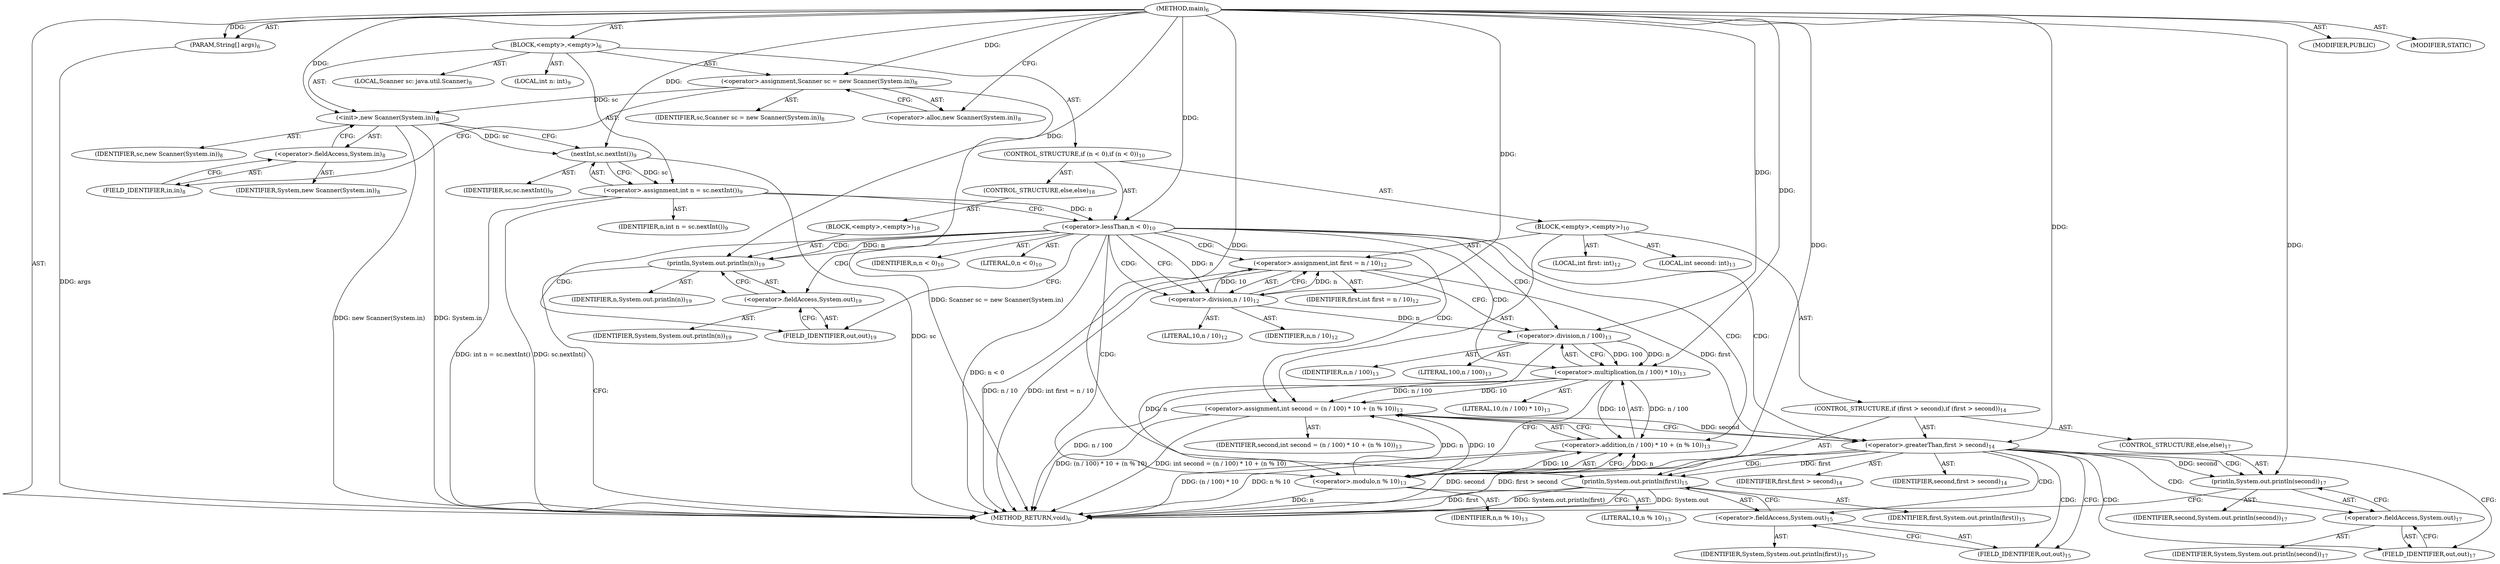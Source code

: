 digraph "main" {  
"19" [label = <(METHOD,main)<SUB>6</SUB>> ]
"20" [label = <(PARAM,String[] args)<SUB>6</SUB>> ]
"21" [label = <(BLOCK,&lt;empty&gt;,&lt;empty&gt;)<SUB>6</SUB>> ]
"4" [label = <(LOCAL,Scanner sc: java.util.Scanner)<SUB>8</SUB>> ]
"22" [label = <(&lt;operator&gt;.assignment,Scanner sc = new Scanner(System.in))<SUB>8</SUB>> ]
"23" [label = <(IDENTIFIER,sc,Scanner sc = new Scanner(System.in))<SUB>8</SUB>> ]
"24" [label = <(&lt;operator&gt;.alloc,new Scanner(System.in))<SUB>8</SUB>> ]
"25" [label = <(&lt;init&gt;,new Scanner(System.in))<SUB>8</SUB>> ]
"3" [label = <(IDENTIFIER,sc,new Scanner(System.in))<SUB>8</SUB>> ]
"26" [label = <(&lt;operator&gt;.fieldAccess,System.in)<SUB>8</SUB>> ]
"27" [label = <(IDENTIFIER,System,new Scanner(System.in))<SUB>8</SUB>> ]
"28" [label = <(FIELD_IDENTIFIER,in,in)<SUB>8</SUB>> ]
"29" [label = <(LOCAL,int n: int)<SUB>9</SUB>> ]
"30" [label = <(&lt;operator&gt;.assignment,int n = sc.nextInt())<SUB>9</SUB>> ]
"31" [label = <(IDENTIFIER,n,int n = sc.nextInt())<SUB>9</SUB>> ]
"32" [label = <(nextInt,sc.nextInt())<SUB>9</SUB>> ]
"33" [label = <(IDENTIFIER,sc,sc.nextInt())<SUB>9</SUB>> ]
"34" [label = <(CONTROL_STRUCTURE,if (n &lt; 0),if (n &lt; 0))<SUB>10</SUB>> ]
"35" [label = <(&lt;operator&gt;.lessThan,n &lt; 0)<SUB>10</SUB>> ]
"36" [label = <(IDENTIFIER,n,n &lt; 0)<SUB>10</SUB>> ]
"37" [label = <(LITERAL,0,n &lt; 0)<SUB>10</SUB>> ]
"38" [label = <(BLOCK,&lt;empty&gt;,&lt;empty&gt;)<SUB>10</SUB>> ]
"39" [label = <(LOCAL,int first: int)<SUB>12</SUB>> ]
"40" [label = <(&lt;operator&gt;.assignment,int first = n / 10)<SUB>12</SUB>> ]
"41" [label = <(IDENTIFIER,first,int first = n / 10)<SUB>12</SUB>> ]
"42" [label = <(&lt;operator&gt;.division,n / 10)<SUB>12</SUB>> ]
"43" [label = <(IDENTIFIER,n,n / 10)<SUB>12</SUB>> ]
"44" [label = <(LITERAL,10,n / 10)<SUB>12</SUB>> ]
"45" [label = <(LOCAL,int second: int)<SUB>13</SUB>> ]
"46" [label = <(&lt;operator&gt;.assignment,int second = (n / 100) * 10 + (n % 10))<SUB>13</SUB>> ]
"47" [label = <(IDENTIFIER,second,int second = (n / 100) * 10 + (n % 10))<SUB>13</SUB>> ]
"48" [label = <(&lt;operator&gt;.addition,(n / 100) * 10 + (n % 10))<SUB>13</SUB>> ]
"49" [label = <(&lt;operator&gt;.multiplication,(n / 100) * 10)<SUB>13</SUB>> ]
"50" [label = <(&lt;operator&gt;.division,n / 100)<SUB>13</SUB>> ]
"51" [label = <(IDENTIFIER,n,n / 100)<SUB>13</SUB>> ]
"52" [label = <(LITERAL,100,n / 100)<SUB>13</SUB>> ]
"53" [label = <(LITERAL,10,(n / 100) * 10)<SUB>13</SUB>> ]
"54" [label = <(&lt;operator&gt;.modulo,n % 10)<SUB>13</SUB>> ]
"55" [label = <(IDENTIFIER,n,n % 10)<SUB>13</SUB>> ]
"56" [label = <(LITERAL,10,n % 10)<SUB>13</SUB>> ]
"57" [label = <(CONTROL_STRUCTURE,if (first &gt; second),if (first &gt; second))<SUB>14</SUB>> ]
"58" [label = <(&lt;operator&gt;.greaterThan,first &gt; second)<SUB>14</SUB>> ]
"59" [label = <(IDENTIFIER,first,first &gt; second)<SUB>14</SUB>> ]
"60" [label = <(IDENTIFIER,second,first &gt; second)<SUB>14</SUB>> ]
"61" [label = <(println,System.out.println(first))<SUB>15</SUB>> ]
"62" [label = <(&lt;operator&gt;.fieldAccess,System.out)<SUB>15</SUB>> ]
"63" [label = <(IDENTIFIER,System,System.out.println(first))<SUB>15</SUB>> ]
"64" [label = <(FIELD_IDENTIFIER,out,out)<SUB>15</SUB>> ]
"65" [label = <(IDENTIFIER,first,System.out.println(first))<SUB>15</SUB>> ]
"66" [label = <(CONTROL_STRUCTURE,else,else)<SUB>17</SUB>> ]
"67" [label = <(println,System.out.println(second))<SUB>17</SUB>> ]
"68" [label = <(&lt;operator&gt;.fieldAccess,System.out)<SUB>17</SUB>> ]
"69" [label = <(IDENTIFIER,System,System.out.println(second))<SUB>17</SUB>> ]
"70" [label = <(FIELD_IDENTIFIER,out,out)<SUB>17</SUB>> ]
"71" [label = <(IDENTIFIER,second,System.out.println(second))<SUB>17</SUB>> ]
"72" [label = <(CONTROL_STRUCTURE,else,else)<SUB>18</SUB>> ]
"73" [label = <(BLOCK,&lt;empty&gt;,&lt;empty&gt;)<SUB>18</SUB>> ]
"74" [label = <(println,System.out.println(n))<SUB>19</SUB>> ]
"75" [label = <(&lt;operator&gt;.fieldAccess,System.out)<SUB>19</SUB>> ]
"76" [label = <(IDENTIFIER,System,System.out.println(n))<SUB>19</SUB>> ]
"77" [label = <(FIELD_IDENTIFIER,out,out)<SUB>19</SUB>> ]
"78" [label = <(IDENTIFIER,n,System.out.println(n))<SUB>19</SUB>> ]
"79" [label = <(MODIFIER,PUBLIC)> ]
"80" [label = <(MODIFIER,STATIC)> ]
"81" [label = <(METHOD_RETURN,void)<SUB>6</SUB>> ]
  "19" -> "20"  [ label = "AST: "] 
  "19" -> "21"  [ label = "AST: "] 
  "19" -> "79"  [ label = "AST: "] 
  "19" -> "80"  [ label = "AST: "] 
  "19" -> "81"  [ label = "AST: "] 
  "21" -> "4"  [ label = "AST: "] 
  "21" -> "22"  [ label = "AST: "] 
  "21" -> "25"  [ label = "AST: "] 
  "21" -> "29"  [ label = "AST: "] 
  "21" -> "30"  [ label = "AST: "] 
  "21" -> "34"  [ label = "AST: "] 
  "22" -> "23"  [ label = "AST: "] 
  "22" -> "24"  [ label = "AST: "] 
  "25" -> "3"  [ label = "AST: "] 
  "25" -> "26"  [ label = "AST: "] 
  "26" -> "27"  [ label = "AST: "] 
  "26" -> "28"  [ label = "AST: "] 
  "30" -> "31"  [ label = "AST: "] 
  "30" -> "32"  [ label = "AST: "] 
  "32" -> "33"  [ label = "AST: "] 
  "34" -> "35"  [ label = "AST: "] 
  "34" -> "38"  [ label = "AST: "] 
  "34" -> "72"  [ label = "AST: "] 
  "35" -> "36"  [ label = "AST: "] 
  "35" -> "37"  [ label = "AST: "] 
  "38" -> "39"  [ label = "AST: "] 
  "38" -> "40"  [ label = "AST: "] 
  "38" -> "45"  [ label = "AST: "] 
  "38" -> "46"  [ label = "AST: "] 
  "38" -> "57"  [ label = "AST: "] 
  "40" -> "41"  [ label = "AST: "] 
  "40" -> "42"  [ label = "AST: "] 
  "42" -> "43"  [ label = "AST: "] 
  "42" -> "44"  [ label = "AST: "] 
  "46" -> "47"  [ label = "AST: "] 
  "46" -> "48"  [ label = "AST: "] 
  "48" -> "49"  [ label = "AST: "] 
  "48" -> "54"  [ label = "AST: "] 
  "49" -> "50"  [ label = "AST: "] 
  "49" -> "53"  [ label = "AST: "] 
  "50" -> "51"  [ label = "AST: "] 
  "50" -> "52"  [ label = "AST: "] 
  "54" -> "55"  [ label = "AST: "] 
  "54" -> "56"  [ label = "AST: "] 
  "57" -> "58"  [ label = "AST: "] 
  "57" -> "61"  [ label = "AST: "] 
  "57" -> "66"  [ label = "AST: "] 
  "58" -> "59"  [ label = "AST: "] 
  "58" -> "60"  [ label = "AST: "] 
  "61" -> "62"  [ label = "AST: "] 
  "61" -> "65"  [ label = "AST: "] 
  "62" -> "63"  [ label = "AST: "] 
  "62" -> "64"  [ label = "AST: "] 
  "66" -> "67"  [ label = "AST: "] 
  "67" -> "68"  [ label = "AST: "] 
  "67" -> "71"  [ label = "AST: "] 
  "68" -> "69"  [ label = "AST: "] 
  "68" -> "70"  [ label = "AST: "] 
  "72" -> "73"  [ label = "AST: "] 
  "73" -> "74"  [ label = "AST: "] 
  "74" -> "75"  [ label = "AST: "] 
  "74" -> "78"  [ label = "AST: "] 
  "75" -> "76"  [ label = "AST: "] 
  "75" -> "77"  [ label = "AST: "] 
  "22" -> "28"  [ label = "CFG: "] 
  "25" -> "32"  [ label = "CFG: "] 
  "30" -> "35"  [ label = "CFG: "] 
  "24" -> "22"  [ label = "CFG: "] 
  "26" -> "25"  [ label = "CFG: "] 
  "32" -> "30"  [ label = "CFG: "] 
  "35" -> "42"  [ label = "CFG: "] 
  "35" -> "77"  [ label = "CFG: "] 
  "28" -> "26"  [ label = "CFG: "] 
  "40" -> "50"  [ label = "CFG: "] 
  "46" -> "58"  [ label = "CFG: "] 
  "42" -> "40"  [ label = "CFG: "] 
  "48" -> "46"  [ label = "CFG: "] 
  "58" -> "64"  [ label = "CFG: "] 
  "58" -> "70"  [ label = "CFG: "] 
  "61" -> "81"  [ label = "CFG: "] 
  "74" -> "81"  [ label = "CFG: "] 
  "49" -> "54"  [ label = "CFG: "] 
  "54" -> "48"  [ label = "CFG: "] 
  "62" -> "61"  [ label = "CFG: "] 
  "67" -> "81"  [ label = "CFG: "] 
  "75" -> "74"  [ label = "CFG: "] 
  "50" -> "49"  [ label = "CFG: "] 
  "64" -> "62"  [ label = "CFG: "] 
  "68" -> "67"  [ label = "CFG: "] 
  "77" -> "75"  [ label = "CFG: "] 
  "70" -> "68"  [ label = "CFG: "] 
  "19" -> "24"  [ label = "CFG: "] 
  "20" -> "81"  [ label = "DDG: args"] 
  "22" -> "81"  [ label = "DDG: Scanner sc = new Scanner(System.in)"] 
  "25" -> "81"  [ label = "DDG: System.in"] 
  "25" -> "81"  [ label = "DDG: new Scanner(System.in)"] 
  "32" -> "81"  [ label = "DDG: sc"] 
  "30" -> "81"  [ label = "DDG: sc.nextInt()"] 
  "30" -> "81"  [ label = "DDG: int n = sc.nextInt()"] 
  "35" -> "81"  [ label = "DDG: n &lt; 0"] 
  "40" -> "81"  [ label = "DDG: n / 10"] 
  "40" -> "81"  [ label = "DDG: int first = n / 10"] 
  "49" -> "81"  [ label = "DDG: n / 100"] 
  "48" -> "81"  [ label = "DDG: (n / 100) * 10"] 
  "54" -> "81"  [ label = "DDG: n"] 
  "48" -> "81"  [ label = "DDG: n % 10"] 
  "46" -> "81"  [ label = "DDG: (n / 100) * 10 + (n % 10)"] 
  "46" -> "81"  [ label = "DDG: int second = (n / 100) * 10 + (n % 10)"] 
  "58" -> "81"  [ label = "DDG: second"] 
  "58" -> "81"  [ label = "DDG: first &gt; second"] 
  "61" -> "81"  [ label = "DDG: System.out"] 
  "61" -> "81"  [ label = "DDG: first"] 
  "61" -> "81"  [ label = "DDG: System.out.println(first)"] 
  "19" -> "20"  [ label = "DDG: "] 
  "19" -> "22"  [ label = "DDG: "] 
  "32" -> "30"  [ label = "DDG: sc"] 
  "22" -> "25"  [ label = "DDG: sc"] 
  "19" -> "25"  [ label = "DDG: "] 
  "25" -> "32"  [ label = "DDG: sc"] 
  "19" -> "32"  [ label = "DDG: "] 
  "30" -> "35"  [ label = "DDG: n"] 
  "19" -> "35"  [ label = "DDG: "] 
  "42" -> "40"  [ label = "DDG: n"] 
  "42" -> "40"  [ label = "DDG: 10"] 
  "49" -> "46"  [ label = "DDG: n / 100"] 
  "49" -> "46"  [ label = "DDG: 10"] 
  "54" -> "46"  [ label = "DDG: n"] 
  "54" -> "46"  [ label = "DDG: 10"] 
  "35" -> "42"  [ label = "DDG: n"] 
  "19" -> "42"  [ label = "DDG: "] 
  "49" -> "48"  [ label = "DDG: n / 100"] 
  "49" -> "48"  [ label = "DDG: 10"] 
  "54" -> "48"  [ label = "DDG: n"] 
  "54" -> "48"  [ label = "DDG: 10"] 
  "40" -> "58"  [ label = "DDG: first"] 
  "19" -> "58"  [ label = "DDG: "] 
  "46" -> "58"  [ label = "DDG: second"] 
  "58" -> "61"  [ label = "DDG: first"] 
  "19" -> "61"  [ label = "DDG: "] 
  "35" -> "74"  [ label = "DDG: n"] 
  "19" -> "74"  [ label = "DDG: "] 
  "50" -> "49"  [ label = "DDG: n"] 
  "50" -> "49"  [ label = "DDG: 100"] 
  "19" -> "49"  [ label = "DDG: "] 
  "50" -> "54"  [ label = "DDG: n"] 
  "19" -> "54"  [ label = "DDG: "] 
  "58" -> "67"  [ label = "DDG: second"] 
  "19" -> "67"  [ label = "DDG: "] 
  "42" -> "50"  [ label = "DDG: n"] 
  "19" -> "50"  [ label = "DDG: "] 
  "35" -> "48"  [ label = "CDG: "] 
  "35" -> "58"  [ label = "CDG: "] 
  "35" -> "49"  [ label = "CDG: "] 
  "35" -> "77"  [ label = "CDG: "] 
  "35" -> "42"  [ label = "CDG: "] 
  "35" -> "75"  [ label = "CDG: "] 
  "35" -> "46"  [ label = "CDG: "] 
  "35" -> "74"  [ label = "CDG: "] 
  "35" -> "40"  [ label = "CDG: "] 
  "35" -> "50"  [ label = "CDG: "] 
  "35" -> "54"  [ label = "CDG: "] 
  "58" -> "68"  [ label = "CDG: "] 
  "58" -> "61"  [ label = "CDG: "] 
  "58" -> "64"  [ label = "CDG: "] 
  "58" -> "67"  [ label = "CDG: "] 
  "58" -> "70"  [ label = "CDG: "] 
  "58" -> "62"  [ label = "CDG: "] 
}
